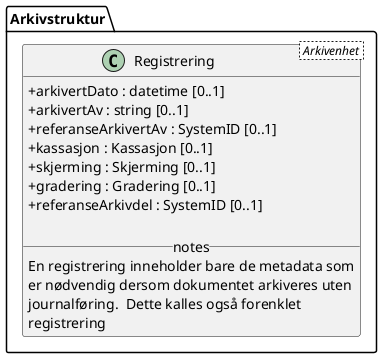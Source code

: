 @startuml
skinparam classAttributeIconSize 0
'FIXME dropped caption "class Fig01_Klasse"
class Arkivstruktur.Registrering < Arkivenhet > {
  +arkivertDato : datetime [0..1]
  +arkivertAv : string [0..1]
  +referanseArkivertAv : SystemID [0..1]
  +kassasjon : Kassasjon [0..1]
  +skjerming : Skjerming [0..1]
  +gradering : Gradering [0..1]
  +referanseArkivdel : SystemID [0..1]

  __ notes __
  En registrering inneholder bare de metadata som
  er nødvendig dersom dokumentet arkiveres uten
  journalføring.  Dette kalles også forenklet
  registrering
}
@enduml
